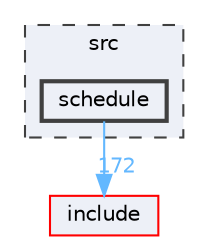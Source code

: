 digraph "src/schedule"
{
 // LATEX_PDF_SIZE
  bgcolor="transparent";
  edge [fontname=Helvetica,fontsize=10,labelfontname=Helvetica,labelfontsize=10];
  node [fontname=Helvetica,fontsize=10,shape=box,height=0.2,width=0.4];
  compound=true
  subgraph clusterdir_68267d1309a1af8e8297ef4c3efbcdba {
    graph [ bgcolor="#edf0f7", pencolor="grey25", label="src", fontname=Helvetica,fontsize=10 style="filled,dashed", URL="dir_68267d1309a1af8e8297ef4c3efbcdba.html",tooltip=""]
  dir_c686e23f548eabcf75bcb8d267ef011f [label="schedule", fillcolor="#edf0f7", color="grey25", style="filled,bold", URL="dir_c686e23f548eabcf75bcb8d267ef011f.html",tooltip=""];
  }
  dir_d44c64559bbebec7f509842c48db8b23 [label="include", fillcolor="#edf0f7", color="red", style="filled", URL="dir_d44c64559bbebec7f509842c48db8b23.html",tooltip=""];
  dir_c686e23f548eabcf75bcb8d267ef011f->dir_d44c64559bbebec7f509842c48db8b23 [headlabel="172", labeldistance=1.5 headhref="dir_000025_000017.html" color="steelblue1" fontcolor="steelblue1"];
}
